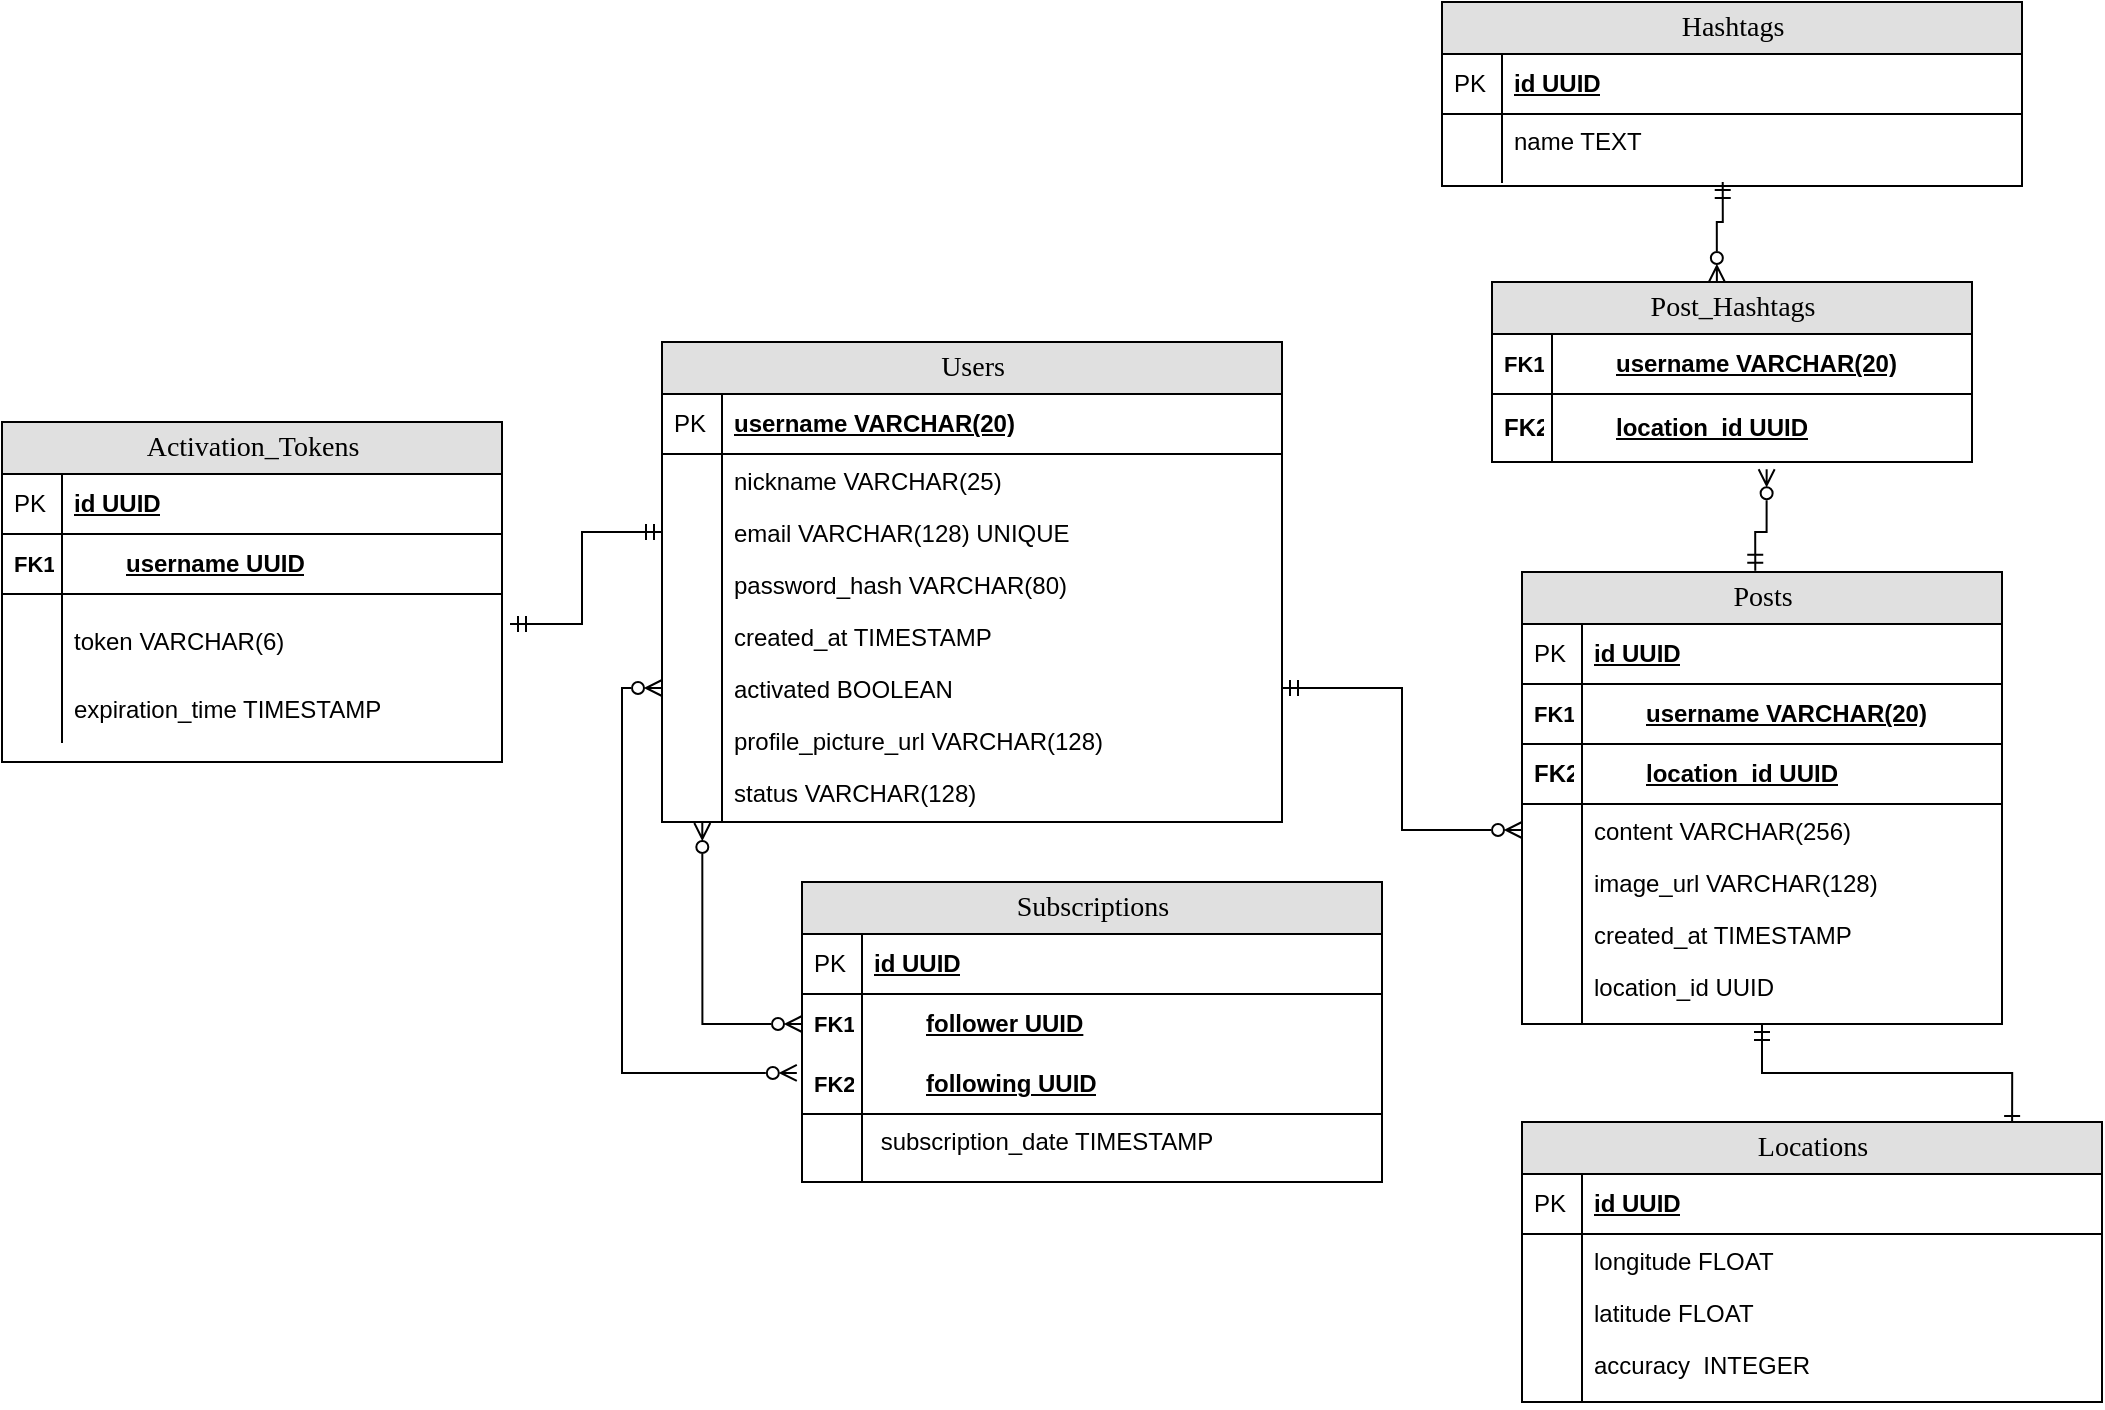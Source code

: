 <mxfile version="23.1.0" type="device">
  <diagram name="Page-1" id="e56a1550-8fbb-45ad-956c-1786394a9013">
    <mxGraphModel dx="2688" dy="772" grid="1" gridSize="10" guides="1" tooltips="1" connect="1" arrows="1" fold="1" page="1" pageScale="1" pageWidth="1100" pageHeight="850" background="none" math="0" shadow="0">
      <root>
        <mxCell id="0" />
        <mxCell id="1" parent="0" />
        <mxCell id="2e49270ec7c68f3f-19" value="Users" style="swimlane;html=1;fontStyle=0;childLayout=stackLayout;horizontal=1;startSize=26;fillColor=#e0e0e0;horizontalStack=0;resizeParent=1;resizeLast=0;collapsible=1;marginBottom=0;swimlaneFillColor=#ffffff;align=center;rounded=0;shadow=0;comic=0;labelBackgroundColor=none;strokeWidth=1;fontFamily=Verdana;fontSize=14" parent="1" vertex="1">
          <mxGeometry x="-770" y="170" width="310" height="240" as="geometry" />
        </mxCell>
        <mxCell id="2e49270ec7c68f3f-20" value="username VARCHAR(20)" style="shape=partialRectangle;top=0;left=0;right=0;bottom=1;html=1;align=left;verticalAlign=middle;fillColor=none;spacingLeft=34;spacingRight=4;whiteSpace=wrap;overflow=hidden;rotatable=0;points=[[0,0.5],[1,0.5]];portConstraint=eastwest;dropTarget=0;fontStyle=5;" parent="2e49270ec7c68f3f-19" vertex="1">
          <mxGeometry y="26" width="310" height="30" as="geometry" />
        </mxCell>
        <mxCell id="2e49270ec7c68f3f-21" value="PK" style="shape=partialRectangle;top=0;left=0;bottom=0;html=1;fillColor=none;align=left;verticalAlign=middle;spacingLeft=4;spacingRight=4;whiteSpace=wrap;overflow=hidden;rotatable=0;points=[];portConstraint=eastwest;part=1;" parent="2e49270ec7c68f3f-20" vertex="1" connectable="0">
          <mxGeometry width="30" height="30" as="geometry" />
        </mxCell>
        <mxCell id="2e49270ec7c68f3f-22" value="nickname VARCHAR(25)" style="shape=partialRectangle;top=0;left=0;right=0;bottom=0;html=1;align=left;verticalAlign=top;fillColor=none;spacingLeft=34;spacingRight=4;whiteSpace=wrap;overflow=hidden;rotatable=0;points=[[0,0.5],[1,0.5]];portConstraint=eastwest;dropTarget=0;" parent="2e49270ec7c68f3f-19" vertex="1">
          <mxGeometry y="56" width="310" height="26" as="geometry" />
        </mxCell>
        <mxCell id="2e49270ec7c68f3f-23" value="" style="shape=partialRectangle;top=0;left=0;bottom=0;html=1;fillColor=none;align=left;verticalAlign=top;spacingLeft=4;spacingRight=4;whiteSpace=wrap;overflow=hidden;rotatable=0;points=[];portConstraint=eastwest;part=1;" parent="2e49270ec7c68f3f-22" vertex="1" connectable="0">
          <mxGeometry width="30" height="26" as="geometry" />
        </mxCell>
        <mxCell id="r4FQFuIpXMzaglDbi3-x-35" value="email VARCHAR(128) UNIQUE" style="shape=partialRectangle;top=0;left=0;right=0;bottom=0;html=1;align=left;verticalAlign=top;fillColor=none;spacingLeft=34;spacingRight=4;whiteSpace=wrap;overflow=hidden;rotatable=0;points=[[0,0.5],[1,0.5]];portConstraint=eastwest;dropTarget=0;" parent="2e49270ec7c68f3f-19" vertex="1">
          <mxGeometry y="82" width="310" height="26" as="geometry" />
        </mxCell>
        <mxCell id="r4FQFuIpXMzaglDbi3-x-36" value="" style="shape=partialRectangle;top=0;left=0;bottom=0;html=1;fillColor=none;align=left;verticalAlign=top;spacingLeft=4;spacingRight=4;whiteSpace=wrap;overflow=hidden;rotatable=0;points=[];portConstraint=eastwest;part=1;" parent="r4FQFuIpXMzaglDbi3-x-35" vertex="1" connectable="0">
          <mxGeometry width="30" height="26" as="geometry" />
        </mxCell>
        <mxCell id="2e49270ec7c68f3f-24" value="password_hash VARCHAR(80)" style="shape=partialRectangle;top=0;left=0;right=0;bottom=0;html=1;align=left;verticalAlign=top;fillColor=none;spacingLeft=34;spacingRight=4;whiteSpace=wrap;overflow=hidden;rotatable=0;points=[[0,0.5],[1,0.5]];portConstraint=eastwest;dropTarget=0;" parent="2e49270ec7c68f3f-19" vertex="1">
          <mxGeometry y="108" width="310" height="26" as="geometry" />
        </mxCell>
        <mxCell id="2e49270ec7c68f3f-25" value="" style="shape=partialRectangle;top=0;left=0;bottom=0;html=1;fillColor=none;align=left;verticalAlign=top;spacingLeft=4;spacingRight=4;whiteSpace=wrap;overflow=hidden;rotatable=0;points=[];portConstraint=eastwest;part=1;" parent="2e49270ec7c68f3f-24" vertex="1" connectable="0">
          <mxGeometry width="30" height="26" as="geometry" />
        </mxCell>
        <mxCell id="r4FQFuIpXMzaglDbi3-x-14" value="created_at TIMESTAMP" style="shape=partialRectangle;top=0;left=0;right=0;bottom=0;html=1;align=left;verticalAlign=top;fillColor=none;spacingLeft=34;spacingRight=4;whiteSpace=wrap;overflow=hidden;rotatable=0;points=[[0,0.5],[1,0.5]];portConstraint=eastwest;dropTarget=0;" parent="2e49270ec7c68f3f-19" vertex="1">
          <mxGeometry y="134" width="310" height="26" as="geometry" />
        </mxCell>
        <mxCell id="r4FQFuIpXMzaglDbi3-x-15" value="" style="shape=partialRectangle;top=0;left=0;bottom=0;html=1;fillColor=none;align=left;verticalAlign=top;spacingLeft=4;spacingRight=4;whiteSpace=wrap;overflow=hidden;rotatable=0;points=[];portConstraint=eastwest;part=1;" parent="r4FQFuIpXMzaglDbi3-x-14" vertex="1" connectable="0">
          <mxGeometry width="30" height="26" as="geometry" />
        </mxCell>
        <mxCell id="r4FQFuIpXMzaglDbi3-x-16" value="activated BOOLEAN" style="shape=partialRectangle;top=0;left=0;right=0;bottom=0;html=1;align=left;verticalAlign=top;fillColor=none;spacingLeft=34;spacingRight=4;whiteSpace=wrap;overflow=hidden;rotatable=0;points=[[0,0.5],[1,0.5]];portConstraint=eastwest;dropTarget=0;" parent="2e49270ec7c68f3f-19" vertex="1">
          <mxGeometry y="160" width="310" height="26" as="geometry" />
        </mxCell>
        <mxCell id="r4FQFuIpXMzaglDbi3-x-17" value="" style="shape=partialRectangle;top=0;left=0;bottom=0;html=1;fillColor=none;align=left;verticalAlign=top;spacingLeft=4;spacingRight=4;whiteSpace=wrap;overflow=hidden;rotatable=0;points=[];portConstraint=eastwest;part=1;" parent="r4FQFuIpXMzaglDbi3-x-16" vertex="1" connectable="0">
          <mxGeometry width="30" height="26" as="geometry" />
        </mxCell>
        <mxCell id="r4FQFuIpXMzaglDbi3-x-58" value="profile_picture_url VARCHAR(128)" style="shape=partialRectangle;top=0;left=0;right=0;bottom=0;html=1;align=left;verticalAlign=top;fillColor=none;spacingLeft=34;spacingRight=4;whiteSpace=wrap;overflow=hidden;rotatable=0;points=[[0,0.5],[1,0.5]];portConstraint=eastwest;dropTarget=0;" parent="2e49270ec7c68f3f-19" vertex="1">
          <mxGeometry y="186" width="310" height="26" as="geometry" />
        </mxCell>
        <mxCell id="r4FQFuIpXMzaglDbi3-x-59" value="" style="shape=partialRectangle;top=0;left=0;bottom=0;html=1;fillColor=none;align=left;verticalAlign=top;spacingLeft=4;spacingRight=4;whiteSpace=wrap;overflow=hidden;rotatable=0;points=[];portConstraint=eastwest;part=1;" parent="r4FQFuIpXMzaglDbi3-x-58" vertex="1" connectable="0">
          <mxGeometry width="30" height="26" as="geometry" />
        </mxCell>
        <mxCell id="4XnMzFEtWS-pIDgTKVr7-1" value="status VARCHAR(128)" style="shape=partialRectangle;top=0;left=0;right=0;bottom=0;html=1;align=left;verticalAlign=top;fillColor=none;spacingLeft=34;spacingRight=4;whiteSpace=wrap;overflow=hidden;rotatable=0;points=[[0,0.5],[1,0.5]];portConstraint=eastwest;dropTarget=0;" parent="2e49270ec7c68f3f-19" vertex="1">
          <mxGeometry y="212" width="310" height="26" as="geometry" />
        </mxCell>
        <mxCell id="4XnMzFEtWS-pIDgTKVr7-2" value="" style="shape=partialRectangle;top=0;left=0;bottom=0;html=1;fillColor=none;align=left;verticalAlign=top;spacingLeft=4;spacingRight=4;whiteSpace=wrap;overflow=hidden;rotatable=0;points=[];portConstraint=eastwest;part=1;" parent="4XnMzFEtWS-pIDgTKVr7-1" vertex="1" connectable="0">
          <mxGeometry width="30" height="26" as="geometry" />
        </mxCell>
        <mxCell id="2e49270ec7c68f3f-28" value="" style="shape=partialRectangle;top=0;left=0;right=0;bottom=0;html=1;align=left;verticalAlign=top;fillColor=none;spacingLeft=34;spacingRight=4;whiteSpace=wrap;overflow=hidden;rotatable=0;points=[[0,0.5],[1,0.5]];portConstraint=eastwest;dropTarget=0;" parent="2e49270ec7c68f3f-19" vertex="1">
          <mxGeometry y="238" width="310" height="2" as="geometry" />
        </mxCell>
        <mxCell id="2e49270ec7c68f3f-29" value="" style="shape=partialRectangle;top=0;left=0;bottom=0;html=1;fillColor=none;align=left;verticalAlign=top;spacingLeft=4;spacingRight=4;whiteSpace=wrap;overflow=hidden;rotatable=0;points=[];portConstraint=eastwest;part=1;" parent="2e49270ec7c68f3f-28" vertex="1" connectable="0">
          <mxGeometry width="30" height="2" as="geometry" />
        </mxCell>
        <mxCell id="4XnMzFEtWS-pIDgTKVr7-20" style="edgeStyle=orthogonalEdgeStyle;rounded=0;orthogonalLoop=1;jettySize=auto;html=1;startArrow=ERmandOne;startFill=0;endArrow=ERmandOne;endFill=0;entryX=0.845;entryY=0.036;entryDx=0;entryDy=0;entryPerimeter=0;" parent="1" source="2e49270ec7c68f3f-30" target="2e49270ec7c68f3f-64" edge="1">
          <mxGeometry relative="1" as="geometry">
            <mxPoint x="-30" y="530" as="targetPoint" />
          </mxGeometry>
        </mxCell>
        <mxCell id="2e49270ec7c68f3f-30" value="Posts" style="swimlane;html=1;fontStyle=0;childLayout=stackLayout;horizontal=1;startSize=26;fillColor=#e0e0e0;horizontalStack=0;resizeParent=1;resizeLast=0;collapsible=1;marginBottom=0;swimlaneFillColor=#ffffff;align=center;rounded=0;shadow=0;comic=0;labelBackgroundColor=none;strokeWidth=1;fontFamily=Verdana;fontSize=14" parent="1" vertex="1">
          <mxGeometry x="-340" y="285" width="240" height="226" as="geometry" />
        </mxCell>
        <mxCell id="r4FQFuIpXMzaglDbi3-x-41" value="id UUID" style="shape=partialRectangle;top=0;left=0;right=0;bottom=1;html=1;align=left;verticalAlign=middle;fillColor=none;spacingLeft=34;spacingRight=4;whiteSpace=wrap;overflow=hidden;rotatable=0;points=[[0,0.5],[1,0.5]];portConstraint=eastwest;dropTarget=0;fontStyle=5;" parent="2e49270ec7c68f3f-30" vertex="1">
          <mxGeometry y="26" width="240" height="30" as="geometry" />
        </mxCell>
        <mxCell id="r4FQFuIpXMzaglDbi3-x-42" value="PK" style="shape=partialRectangle;top=0;left=0;bottom=0;html=1;fillColor=none;align=left;verticalAlign=middle;spacingLeft=4;spacingRight=4;whiteSpace=wrap;overflow=hidden;rotatable=0;points=[];portConstraint=eastwest;part=1;" parent="r4FQFuIpXMzaglDbi3-x-41" vertex="1" connectable="0">
          <mxGeometry width="30" height="30" as="geometry" />
        </mxCell>
        <mxCell id="r4FQFuIpXMzaglDbi3-x-51" value="username VARCHAR(20)" style="shape=partialRectangle;top=0;left=0;right=0;bottom=1;html=1;align=left;verticalAlign=middle;fillColor=none;spacingLeft=60;spacingRight=4;whiteSpace=wrap;overflow=hidden;rotatable=0;points=[[0,0.5],[1,0.5]];portConstraint=eastwest;dropTarget=0;fontStyle=5;perimeterSpacing=2;" parent="2e49270ec7c68f3f-30" vertex="1">
          <mxGeometry y="56" width="240" height="30" as="geometry" />
        </mxCell>
        <mxCell id="r4FQFuIpXMzaglDbi3-x-52" value="&lt;font style=&quot;font-size: 11px;&quot;&gt;FK1&lt;/font&gt;" style="shape=partialRectangle;fontStyle=1;top=0;left=0;bottom=0;html=1;fillColor=none;align=left;verticalAlign=middle;spacingLeft=4;spacingRight=4;whiteSpace=wrap;overflow=hidden;rotatable=0;points=[];portConstraint=eastwest;part=1;" parent="r4FQFuIpXMzaglDbi3-x-51" vertex="1" connectable="0">
          <mxGeometry width="30" height="30" as="geometry" />
        </mxCell>
        <mxCell id="4XnMzFEtWS-pIDgTKVr7-13" value="location_id UUID" style="shape=partialRectangle;top=0;left=0;right=0;bottom=1;html=1;align=left;verticalAlign=middle;fillColor=none;spacingLeft=60;spacingRight=4;whiteSpace=wrap;overflow=hidden;rotatable=0;points=[[0,0.5],[1,0.5]];portConstraint=eastwest;dropTarget=0;fontStyle=5;perimeterSpacing=2;" parent="2e49270ec7c68f3f-30" vertex="1">
          <mxGeometry y="86" width="240" height="30" as="geometry" />
        </mxCell>
        <mxCell id="4XnMzFEtWS-pIDgTKVr7-14" value="FK2" style="shape=partialRectangle;fontStyle=1;top=0;left=0;bottom=0;html=1;fillColor=none;align=left;verticalAlign=middle;spacingLeft=4;spacingRight=4;whiteSpace=wrap;overflow=hidden;rotatable=0;points=[];portConstraint=eastwest;part=1;" parent="4XnMzFEtWS-pIDgTKVr7-13" vertex="1" connectable="0">
          <mxGeometry width="30" height="30" as="geometry" />
        </mxCell>
        <mxCell id="2e49270ec7c68f3f-35" value="content VARCHAR(256)" style="shape=partialRectangle;top=0;left=0;right=0;bottom=0;html=1;align=left;verticalAlign=top;fillColor=none;spacingLeft=34;spacingRight=4;whiteSpace=wrap;overflow=hidden;rotatable=0;points=[[0,0.5],[1,0.5]];portConstraint=eastwest;dropTarget=0;" parent="2e49270ec7c68f3f-30" vertex="1">
          <mxGeometry y="116" width="240" height="26" as="geometry" />
        </mxCell>
        <mxCell id="2e49270ec7c68f3f-36" value="" style="shape=partialRectangle;top=0;left=0;bottom=0;html=1;fillColor=none;align=left;verticalAlign=top;spacingLeft=4;spacingRight=4;whiteSpace=wrap;overflow=hidden;rotatable=0;points=[];portConstraint=eastwest;part=1;" parent="2e49270ec7c68f3f-35" vertex="1" connectable="0">
          <mxGeometry width="30" height="26" as="geometry" />
        </mxCell>
        <mxCell id="2e49270ec7c68f3f-37" value="image_url VARCHAR(128)" style="shape=partialRectangle;top=0;left=0;right=0;bottom=0;html=1;align=left;verticalAlign=top;fillColor=none;spacingLeft=34;spacingRight=4;whiteSpace=wrap;overflow=hidden;rotatable=0;points=[[0,0.5],[1,0.5]];portConstraint=eastwest;dropTarget=0;" parent="2e49270ec7c68f3f-30" vertex="1">
          <mxGeometry y="142" width="240" height="26" as="geometry" />
        </mxCell>
        <mxCell id="2e49270ec7c68f3f-38" value="" style="shape=partialRectangle;top=0;left=0;bottom=0;html=1;fillColor=none;align=left;verticalAlign=top;spacingLeft=4;spacingRight=4;whiteSpace=wrap;overflow=hidden;rotatable=0;points=[];portConstraint=eastwest;part=1;" parent="2e49270ec7c68f3f-37" vertex="1" connectable="0">
          <mxGeometry width="30" height="26" as="geometry" />
        </mxCell>
        <mxCell id="r4FQFuIpXMzaglDbi3-x-60" value="created_at TIMESTAMP" style="shape=partialRectangle;top=0;left=0;right=0;bottom=0;html=1;align=left;verticalAlign=top;fillColor=none;spacingLeft=34;spacingRight=4;whiteSpace=wrap;overflow=hidden;rotatable=0;points=[[0,0.5],[1,0.5]];portConstraint=eastwest;dropTarget=0;" parent="2e49270ec7c68f3f-30" vertex="1">
          <mxGeometry y="168" width="240" height="26" as="geometry" />
        </mxCell>
        <mxCell id="r4FQFuIpXMzaglDbi3-x-61" value="" style="shape=partialRectangle;top=0;left=0;bottom=0;html=1;fillColor=none;align=left;verticalAlign=top;spacingLeft=4;spacingRight=4;whiteSpace=wrap;overflow=hidden;rotatable=0;points=[];portConstraint=eastwest;part=1;" parent="r4FQFuIpXMzaglDbi3-x-60" vertex="1" connectable="0">
          <mxGeometry width="30" height="26" as="geometry" />
        </mxCell>
        <mxCell id="2e49270ec7c68f3f-39" value="location_id UUID" style="shape=partialRectangle;top=0;left=0;right=0;bottom=0;html=1;align=left;verticalAlign=top;fillColor=none;spacingLeft=34;spacingRight=4;whiteSpace=wrap;overflow=hidden;rotatable=0;points=[[0,0.5],[1,0.5]];portConstraint=eastwest;dropTarget=0;" parent="2e49270ec7c68f3f-30" vertex="1">
          <mxGeometry y="194" width="240" height="32" as="geometry" />
        </mxCell>
        <mxCell id="2e49270ec7c68f3f-40" value="" style="shape=partialRectangle;top=0;left=0;bottom=0;html=1;fillColor=none;align=left;verticalAlign=top;spacingLeft=4;spacingRight=4;whiteSpace=wrap;overflow=hidden;rotatable=0;points=[];portConstraint=eastwest;part=1;" parent="2e49270ec7c68f3f-39" vertex="1" connectable="0">
          <mxGeometry width="30" height="32" as="geometry" />
        </mxCell>
        <mxCell id="2e49270ec7c68f3f-48" value="Subscriptions" style="swimlane;html=1;fontStyle=0;childLayout=stackLayout;horizontal=1;startSize=26;fillColor=#e0e0e0;horizontalStack=0;resizeParent=1;resizeLast=0;collapsible=1;marginBottom=0;swimlaneFillColor=#ffffff;align=center;rounded=0;shadow=0;comic=0;labelBackgroundColor=none;strokeWidth=1;fontFamily=Verdana;fontSize=14" parent="1" vertex="1">
          <mxGeometry x="-700" y="440" width="290" height="150" as="geometry" />
        </mxCell>
        <mxCell id="r4FQFuIpXMzaglDbi3-x-47" value="id UUID" style="shape=partialRectangle;top=0;left=0;right=0;bottom=1;html=1;align=left;verticalAlign=middle;fillColor=none;spacingLeft=34;spacingRight=4;whiteSpace=wrap;overflow=hidden;rotatable=0;points=[[0,0.5],[1,0.5]];portConstraint=eastwest;dropTarget=0;fontStyle=5;" parent="2e49270ec7c68f3f-48" vertex="1">
          <mxGeometry y="26" width="290" height="30" as="geometry" />
        </mxCell>
        <mxCell id="r4FQFuIpXMzaglDbi3-x-48" value="PK" style="shape=partialRectangle;top=0;left=0;bottom=0;html=1;fillColor=none;align=left;verticalAlign=middle;spacingLeft=4;spacingRight=4;whiteSpace=wrap;overflow=hidden;rotatable=0;points=[];portConstraint=eastwest;part=1;" parent="r4FQFuIpXMzaglDbi3-x-47" vertex="1" connectable="0">
          <mxGeometry width="30" height="30" as="geometry" />
        </mxCell>
        <mxCell id="r4FQFuIpXMzaglDbi3-x-25" value="follower UUID" style="shape=partialRectangle;top=0;left=0;right=0;bottom=1;html=1;align=left;verticalAlign=middle;fillColor=none;spacingLeft=60;spacingRight=4;whiteSpace=wrap;overflow=hidden;rotatable=0;points=[[0,0.5],[1,0.5]];portConstraint=eastwest;dropTarget=0;fontStyle=5;strokeColor=none;" parent="2e49270ec7c68f3f-48" vertex="1">
          <mxGeometry y="56" width="290" height="30" as="geometry" />
        </mxCell>
        <mxCell id="r4FQFuIpXMzaglDbi3-x-26" value="&lt;font style=&quot;font-size: 11px;&quot;&gt;FK1&lt;/font&gt;" style="shape=partialRectangle;fontStyle=1;top=0;left=0;bottom=0;html=1;fillColor=none;align=left;verticalAlign=middle;spacingLeft=4;spacingRight=4;whiteSpace=wrap;overflow=hidden;rotatable=0;points=[];portConstraint=eastwest;part=1;" parent="r4FQFuIpXMzaglDbi3-x-25" vertex="1" connectable="0">
          <mxGeometry width="30" height="30" as="geometry" />
        </mxCell>
        <mxCell id="4XnMzFEtWS-pIDgTKVr7-5" value="following UUID" style="shape=partialRectangle;top=0;left=0;right=0;bottom=1;html=1;align=left;verticalAlign=middle;fillColor=none;spacingLeft=60;spacingRight=4;whiteSpace=wrap;overflow=hidden;rotatable=0;points=[[0,0.5],[1,0.5]];portConstraint=eastwest;dropTarget=0;fontStyle=5;perimeterSpacing=2;" parent="2e49270ec7c68f3f-48" vertex="1">
          <mxGeometry y="86" width="290" height="30" as="geometry" />
        </mxCell>
        <mxCell id="4XnMzFEtWS-pIDgTKVr7-6" value="&lt;font style=&quot;font-size: 11px;&quot;&gt;FK2&lt;/font&gt;" style="shape=partialRectangle;fontStyle=1;top=0;left=0;bottom=0;html=1;fillColor=none;align=left;verticalAlign=middle;spacingLeft=4;spacingRight=4;whiteSpace=wrap;overflow=hidden;rotatable=0;points=[];portConstraint=eastwest;part=1;" parent="4XnMzFEtWS-pIDgTKVr7-5" vertex="1" connectable="0">
          <mxGeometry width="30" height="30" as="geometry" />
        </mxCell>
        <mxCell id="4XnMzFEtWS-pIDgTKVr7-3" value="&amp;nbsp;subscription_date TIMESTAMP" style="shape=partialRectangle;top=0;left=0;right=0;bottom=0;html=1;align=left;verticalAlign=top;fillColor=none;spacingLeft=34;spacingRight=4;whiteSpace=wrap;overflow=hidden;rotatable=0;points=[[0,0.5],[1,0.5]];portConstraint=eastwest;dropTarget=0;" parent="2e49270ec7c68f3f-48" vertex="1">
          <mxGeometry y="116" width="290" height="34" as="geometry" />
        </mxCell>
        <mxCell id="4XnMzFEtWS-pIDgTKVr7-4" value="" style="shape=partialRectangle;top=0;left=0;bottom=0;html=1;fillColor=none;align=left;verticalAlign=top;spacingLeft=4;spacingRight=4;whiteSpace=wrap;overflow=hidden;rotatable=0;points=[];portConstraint=eastwest;part=1;" parent="4XnMzFEtWS-pIDgTKVr7-3" vertex="1" connectable="0">
          <mxGeometry width="30" height="34" as="geometry" />
        </mxCell>
        <mxCell id="2e49270ec7c68f3f-64" value="Locations" style="swimlane;html=1;fontStyle=0;childLayout=stackLayout;horizontal=1;startSize=26;fillColor=#e0e0e0;horizontalStack=0;resizeParent=1;resizeLast=0;collapsible=1;marginBottom=0;swimlaneFillColor=#ffffff;align=center;rounded=0;shadow=0;comic=0;labelBackgroundColor=none;strokeWidth=1;fontFamily=Verdana;fontSize=14" parent="1" vertex="1">
          <mxGeometry x="-340" y="560" width="290" height="140" as="geometry" />
        </mxCell>
        <mxCell id="2e49270ec7c68f3f-31" value="id UUID" style="shape=partialRectangle;top=0;left=0;right=0;bottom=1;html=1;align=left;verticalAlign=middle;fillColor=none;spacingLeft=34;spacingRight=4;whiteSpace=wrap;overflow=hidden;rotatable=0;points=[[0,0.5],[1,0.5]];portConstraint=eastwest;dropTarget=0;fontStyle=5;" parent="2e49270ec7c68f3f-64" vertex="1">
          <mxGeometry y="26" width="290" height="30" as="geometry" />
        </mxCell>
        <mxCell id="2e49270ec7c68f3f-32" value="PK" style="shape=partialRectangle;top=0;left=0;bottom=0;html=1;fillColor=none;align=left;verticalAlign=middle;spacingLeft=4;spacingRight=4;whiteSpace=wrap;overflow=hidden;rotatable=0;points=[];portConstraint=eastwest;part=1;" parent="2e49270ec7c68f3f-31" vertex="1" connectable="0">
          <mxGeometry width="30" height="30" as="geometry" />
        </mxCell>
        <mxCell id="r4FQFuIpXMzaglDbi3-x-53" value="longitude FLOAT" style="shape=partialRectangle;top=0;left=0;right=0;bottom=0;html=1;align=left;verticalAlign=top;fillColor=none;spacingLeft=34;spacingRight=4;whiteSpace=wrap;overflow=hidden;rotatable=0;points=[[0,0.5],[1,0.5]];portConstraint=eastwest;dropTarget=0;" parent="2e49270ec7c68f3f-64" vertex="1">
          <mxGeometry y="56" width="290" height="26" as="geometry" />
        </mxCell>
        <mxCell id="r4FQFuIpXMzaglDbi3-x-54" value="" style="shape=partialRectangle;top=0;left=0;bottom=0;html=1;fillColor=none;align=left;verticalAlign=top;spacingLeft=4;spacingRight=4;whiteSpace=wrap;overflow=hidden;rotatable=0;points=[];portConstraint=eastwest;part=1;" parent="r4FQFuIpXMzaglDbi3-x-53" vertex="1" connectable="0">
          <mxGeometry width="30" height="26" as="geometry" />
        </mxCell>
        <mxCell id="4XnMzFEtWS-pIDgTKVr7-11" value="latitude FLOAT" style="shape=partialRectangle;top=0;left=0;right=0;bottom=0;html=1;align=left;verticalAlign=top;fillColor=none;spacingLeft=34;spacingRight=4;whiteSpace=wrap;overflow=hidden;rotatable=0;points=[[0,0.5],[1,0.5]];portConstraint=eastwest;dropTarget=0;" parent="2e49270ec7c68f3f-64" vertex="1">
          <mxGeometry y="82" width="290" height="26" as="geometry" />
        </mxCell>
        <mxCell id="4XnMzFEtWS-pIDgTKVr7-12" value="" style="shape=partialRectangle;top=0;left=0;bottom=0;html=1;fillColor=none;align=left;verticalAlign=top;spacingLeft=4;spacingRight=4;whiteSpace=wrap;overflow=hidden;rotatable=0;points=[];portConstraint=eastwest;part=1;" parent="4XnMzFEtWS-pIDgTKVr7-11" vertex="1" connectable="0">
          <mxGeometry width="30" height="26" as="geometry" />
        </mxCell>
        <mxCell id="r4FQFuIpXMzaglDbi3-x-56" value="accuracy&amp;nbsp; INTEGER" style="shape=partialRectangle;top=0;left=0;right=0;bottom=0;html=1;align=left;verticalAlign=top;fillColor=none;spacingLeft=34;spacingRight=4;whiteSpace=wrap;overflow=hidden;rotatable=0;points=[[0,0.5],[1,0.5]];portConstraint=eastwest;dropTarget=0;" parent="2e49270ec7c68f3f-64" vertex="1">
          <mxGeometry y="108" width="290" height="32" as="geometry" />
        </mxCell>
        <mxCell id="r4FQFuIpXMzaglDbi3-x-57" value="" style="shape=partialRectangle;top=0;left=0;bottom=0;html=1;fillColor=none;align=left;verticalAlign=top;spacingLeft=4;spacingRight=4;whiteSpace=wrap;overflow=hidden;rotatable=0;points=[];portConstraint=eastwest;part=1;" parent="r4FQFuIpXMzaglDbi3-x-56" vertex="1" connectable="0">
          <mxGeometry width="30" height="32" as="geometry" />
        </mxCell>
        <mxCell id="2e49270ec7c68f3f-80" value="Activation_Tokens" style="swimlane;html=1;fontStyle=0;childLayout=stackLayout;horizontal=1;startSize=26;fillColor=#e0e0e0;horizontalStack=0;resizeParent=1;resizeLast=0;collapsible=1;marginBottom=0;swimlaneFillColor=#ffffff;align=center;rounded=0;shadow=0;comic=0;labelBackgroundColor=none;strokeWidth=1;fontFamily=Verdana;fontSize=14" parent="1" vertex="1">
          <mxGeometry x="-1100" y="210" width="250" height="170" as="geometry" />
        </mxCell>
        <mxCell id="r4FQFuIpXMzaglDbi3-x-43" value="id UUID" style="shape=partialRectangle;top=0;left=0;right=0;bottom=1;html=1;align=left;verticalAlign=middle;fillColor=none;spacingLeft=34;spacingRight=4;whiteSpace=wrap;overflow=hidden;rotatable=0;points=[[0,0.5],[1,0.5]];portConstraint=eastwest;dropTarget=0;fontStyle=5;" parent="2e49270ec7c68f3f-80" vertex="1">
          <mxGeometry y="26" width="250" height="30" as="geometry" />
        </mxCell>
        <mxCell id="r4FQFuIpXMzaglDbi3-x-44" value="PK" style="shape=partialRectangle;top=0;left=0;bottom=0;html=1;fillColor=none;align=left;verticalAlign=middle;spacingLeft=4;spacingRight=4;whiteSpace=wrap;overflow=hidden;rotatable=0;points=[];portConstraint=eastwest;part=1;" parent="r4FQFuIpXMzaglDbi3-x-43" vertex="1" connectable="0">
          <mxGeometry width="30" height="30" as="geometry" />
        </mxCell>
        <mxCell id="4XnMzFEtWS-pIDgTKVr7-8" value="username UUID" style="shape=partialRectangle;top=0;left=0;right=0;bottom=1;html=1;align=left;verticalAlign=middle;fillColor=none;spacingLeft=60;spacingRight=4;whiteSpace=wrap;overflow=hidden;rotatable=0;points=[[0,0.5],[1,0.5]];portConstraint=eastwest;dropTarget=0;fontStyle=5;perimeterSpacing=2;" parent="2e49270ec7c68f3f-80" vertex="1">
          <mxGeometry y="56" width="250" height="30" as="geometry" />
        </mxCell>
        <mxCell id="4XnMzFEtWS-pIDgTKVr7-9" value="&lt;font style=&quot;font-size: 11px;&quot;&gt;FK1&lt;/font&gt;" style="shape=partialRectangle;fontStyle=1;top=0;left=0;bottom=0;html=1;fillColor=none;align=left;verticalAlign=middle;spacingLeft=4;spacingRight=4;whiteSpace=wrap;overflow=hidden;rotatable=0;points=[];portConstraint=eastwest;part=1;" parent="4XnMzFEtWS-pIDgTKVr7-8" vertex="1" connectable="0">
          <mxGeometry width="30" height="30" as="geometry" />
        </mxCell>
        <mxCell id="2e49270ec7c68f3f-89" value="" style="shape=partialRectangle;top=0;left=0;right=0;bottom=0;html=1;align=left;verticalAlign=top;fillColor=none;spacingLeft=34;spacingRight=4;whiteSpace=wrap;overflow=hidden;rotatable=0;points=[[0,0.5],[1,0.5]];portConstraint=eastwest;dropTarget=0;" parent="2e49270ec7c68f3f-80" vertex="1">
          <mxGeometry y="86" width="250" height="10" as="geometry" />
        </mxCell>
        <mxCell id="2e49270ec7c68f3f-90" value="" style="shape=partialRectangle;top=0;left=0;bottom=0;html=1;fillColor=none;align=left;verticalAlign=top;spacingLeft=4;spacingRight=4;whiteSpace=wrap;overflow=hidden;rotatable=0;points=[];portConstraint=eastwest;part=1;" parent="2e49270ec7c68f3f-89" vertex="1" connectable="0">
          <mxGeometry width="30" height="10" as="geometry" />
        </mxCell>
        <mxCell id="4XnMzFEtWS-pIDgTKVr7-17" value="token VARCHAR(6)" style="shape=partialRectangle;top=0;left=0;right=0;bottom=0;html=1;align=left;verticalAlign=top;fillColor=none;spacingLeft=34;spacingRight=4;whiteSpace=wrap;overflow=hidden;rotatable=0;points=[[0,0.5],[1,0.5]];portConstraint=eastwest;dropTarget=0;" parent="2e49270ec7c68f3f-80" vertex="1">
          <mxGeometry y="96" width="250" height="34" as="geometry" />
        </mxCell>
        <mxCell id="4XnMzFEtWS-pIDgTKVr7-18" value="" style="shape=partialRectangle;top=0;left=0;bottom=0;html=1;fillColor=none;align=left;verticalAlign=top;spacingLeft=4;spacingRight=4;whiteSpace=wrap;overflow=hidden;rotatable=0;points=[];portConstraint=eastwest;part=1;" parent="4XnMzFEtWS-pIDgTKVr7-17" vertex="1" connectable="0">
          <mxGeometry width="30" height="34" as="geometry" />
        </mxCell>
        <mxCell id="2e49270ec7c68f3f-87" value="expiration_time TIMESTAMP" style="shape=partialRectangle;top=0;left=0;right=0;bottom=0;html=1;align=left;verticalAlign=top;fillColor=none;spacingLeft=34;spacingRight=4;whiteSpace=wrap;overflow=hidden;rotatable=0;points=[[0,0.5],[1,0.5]];portConstraint=eastwest;dropTarget=0;" parent="2e49270ec7c68f3f-80" vertex="1">
          <mxGeometry y="130" width="250" height="30" as="geometry" />
        </mxCell>
        <mxCell id="2e49270ec7c68f3f-88" value="" style="shape=partialRectangle;top=0;left=0;bottom=0;html=1;fillColor=none;align=left;verticalAlign=top;spacingLeft=4;spacingRight=4;whiteSpace=wrap;overflow=hidden;rotatable=0;points=[];portConstraint=eastwest;part=1;" parent="2e49270ec7c68f3f-87" vertex="1" connectable="0">
          <mxGeometry width="30" height="30" as="geometry" />
        </mxCell>
        <mxCell id="r4FQFuIpXMzaglDbi3-x-21" style="edgeStyle=orthogonalEdgeStyle;rounded=0;orthogonalLoop=1;jettySize=auto;html=1;entryX=-0.002;entryY=0.338;entryDx=0;entryDy=0;endArrow=ERzeroToMany;endFill=0;startArrow=ERzeroToMany;startFill=0;exitX=0;exitY=0.5;exitDx=0;exitDy=0;entryPerimeter=0;" parent="1" source="r4FQFuIpXMzaglDbi3-x-16" target="4XnMzFEtWS-pIDgTKVr7-5" edge="1">
          <mxGeometry relative="1" as="geometry" />
        </mxCell>
        <mxCell id="r4FQFuIpXMzaglDbi3-x-34" style="edgeStyle=orthogonalEdgeStyle;rounded=0;orthogonalLoop=1;jettySize=auto;html=1;entryX=0;entryY=0.5;entryDx=0;entryDy=0;endArrow=ERzeroToMany;endFill=0;startArrow=ERmandOne;startFill=0;" parent="1" source="r4FQFuIpXMzaglDbi3-x-16" target="2e49270ec7c68f3f-35" edge="1">
          <mxGeometry relative="1" as="geometry" />
        </mxCell>
        <mxCell id="4XnMzFEtWS-pIDgTKVr7-7" style="edgeStyle=orthogonalEdgeStyle;rounded=0;orthogonalLoop=1;jettySize=auto;html=1;entryX=0;entryY=0.5;entryDx=0;entryDy=0;endArrow=ERzeroToMany;endFill=0;startArrow=ERzeroToMany;startFill=0;exitX=0.065;exitY=1.25;exitDx=0;exitDy=0;exitPerimeter=0;" parent="1" source="2e49270ec7c68f3f-28" target="r4FQFuIpXMzaglDbi3-x-25" edge="1">
          <mxGeometry relative="1" as="geometry">
            <mxPoint x="-760" y="353" as="sourcePoint" />
            <mxPoint x="-693" y="545" as="targetPoint" />
          </mxGeometry>
        </mxCell>
        <mxCell id="4XnMzFEtWS-pIDgTKVr7-22" style="edgeStyle=orthogonalEdgeStyle;rounded=0;orthogonalLoop=1;jettySize=auto;html=1;startArrow=ERmandOne;startFill=0;endArrow=ERmandOne;endFill=0;entryX=0;entryY=0.5;entryDx=0;entryDy=0;exitX=1.016;exitY=1.5;exitDx=0;exitDy=0;exitPerimeter=0;" parent="1" source="2e49270ec7c68f3f-89" target="r4FQFuIpXMzaglDbi3-x-35" edge="1">
          <mxGeometry relative="1" as="geometry">
            <mxPoint x="-960" y="496" as="sourcePoint" />
            <mxPoint x="-835" y="550" as="targetPoint" />
          </mxGeometry>
        </mxCell>
        <mxCell id="4XnMzFEtWS-pIDgTKVr7-23" value="Hashtags" style="swimlane;html=1;fontStyle=0;childLayout=stackLayout;horizontal=1;startSize=26;fillColor=#e0e0e0;horizontalStack=0;resizeParent=1;resizeLast=0;collapsible=1;marginBottom=0;swimlaneFillColor=#ffffff;align=center;rounded=0;shadow=0;comic=0;labelBackgroundColor=none;strokeWidth=1;fontFamily=Verdana;fontSize=14" parent="1" vertex="1">
          <mxGeometry x="-380" width="290" height="92" as="geometry" />
        </mxCell>
        <mxCell id="4XnMzFEtWS-pIDgTKVr7-24" value="id UUID" style="shape=partialRectangle;top=0;left=0;right=0;bottom=1;html=1;align=left;verticalAlign=middle;fillColor=none;spacingLeft=34;spacingRight=4;whiteSpace=wrap;overflow=hidden;rotatable=0;points=[[0,0.5],[1,0.5]];portConstraint=eastwest;dropTarget=0;fontStyle=5;" parent="4XnMzFEtWS-pIDgTKVr7-23" vertex="1">
          <mxGeometry y="26" width="290" height="30" as="geometry" />
        </mxCell>
        <mxCell id="4XnMzFEtWS-pIDgTKVr7-25" value="PK" style="shape=partialRectangle;top=0;left=0;bottom=0;html=1;fillColor=none;align=left;verticalAlign=middle;spacingLeft=4;spacingRight=4;whiteSpace=wrap;overflow=hidden;rotatable=0;points=[];portConstraint=eastwest;part=1;" parent="4XnMzFEtWS-pIDgTKVr7-24" vertex="1" connectable="0">
          <mxGeometry width="30" height="30" as="geometry" />
        </mxCell>
        <mxCell id="4XnMzFEtWS-pIDgTKVr7-26" value="name TEXT" style="shape=partialRectangle;top=0;left=0;right=0;bottom=0;html=1;align=left;verticalAlign=top;fillColor=none;spacingLeft=34;spacingRight=4;whiteSpace=wrap;overflow=hidden;rotatable=0;points=[[0,0.5],[1,0.5]];portConstraint=eastwest;dropTarget=0;" parent="4XnMzFEtWS-pIDgTKVr7-23" vertex="1">
          <mxGeometry y="56" width="290" height="34" as="geometry" />
        </mxCell>
        <mxCell id="4XnMzFEtWS-pIDgTKVr7-27" value="" style="shape=partialRectangle;top=0;left=0;bottom=0;html=1;fillColor=none;align=left;verticalAlign=top;spacingLeft=4;spacingRight=4;whiteSpace=wrap;overflow=hidden;rotatable=0;points=[];portConstraint=eastwest;part=1;" parent="4XnMzFEtWS-pIDgTKVr7-26" vertex="1" connectable="0">
          <mxGeometry width="30" height="34" as="geometry" />
        </mxCell>
        <mxCell id="4XnMzFEtWS-pIDgTKVr7-30" value="" style="shape=partialRectangle;top=0;left=0;right=0;bottom=0;html=1;align=left;verticalAlign=top;fillColor=none;spacingLeft=34;spacingRight=4;whiteSpace=wrap;overflow=hidden;rotatable=0;points=[[0,0.5],[1,0.5]];portConstraint=eastwest;dropTarget=0;" parent="4XnMzFEtWS-pIDgTKVr7-23" vertex="1">
          <mxGeometry y="90" width="290" as="geometry" />
        </mxCell>
        <mxCell id="4XnMzFEtWS-pIDgTKVr7-31" value="" style="shape=partialRectangle;top=0;left=0;bottom=0;html=1;fillColor=none;align=left;verticalAlign=top;spacingLeft=4;spacingRight=4;whiteSpace=wrap;overflow=hidden;rotatable=0;points=[];portConstraint=eastwest;part=1;" parent="4XnMzFEtWS-pIDgTKVr7-30" vertex="1" connectable="0">
          <mxGeometry width="30" as="geometry" />
        </mxCell>
        <mxCell id="4XnMzFEtWS-pIDgTKVr7-39" value="Post_Hashtags" style="swimlane;html=1;fontStyle=0;childLayout=stackLayout;horizontal=1;startSize=26;fillColor=#e0e0e0;horizontalStack=0;resizeParent=1;resizeLast=0;collapsible=1;marginBottom=0;swimlaneFillColor=#ffffff;align=center;rounded=0;shadow=0;comic=0;labelBackgroundColor=none;strokeWidth=1;fontFamily=Verdana;fontSize=14" parent="1" vertex="1">
          <mxGeometry x="-355" y="140" width="240" height="90" as="geometry" />
        </mxCell>
        <mxCell id="4XnMzFEtWS-pIDgTKVr7-42" value="username VARCHAR(20)" style="shape=partialRectangle;top=0;left=0;right=0;bottom=1;html=1;align=left;verticalAlign=middle;fillColor=none;spacingLeft=60;spacingRight=4;whiteSpace=wrap;overflow=hidden;rotatable=0;points=[[0,0.5],[1,0.5]];portConstraint=eastwest;dropTarget=0;fontStyle=5;perimeterSpacing=2;" parent="4XnMzFEtWS-pIDgTKVr7-39" vertex="1">
          <mxGeometry y="26" width="240" height="30" as="geometry" />
        </mxCell>
        <mxCell id="4XnMzFEtWS-pIDgTKVr7-43" value="&lt;font style=&quot;font-size: 11px;&quot;&gt;FK1&lt;/font&gt;" style="shape=partialRectangle;fontStyle=1;top=0;left=0;bottom=0;html=1;fillColor=none;align=left;verticalAlign=middle;spacingLeft=4;spacingRight=4;whiteSpace=wrap;overflow=hidden;rotatable=0;points=[];portConstraint=eastwest;part=1;" parent="4XnMzFEtWS-pIDgTKVr7-42" vertex="1" connectable="0">
          <mxGeometry width="30" height="30" as="geometry" />
        </mxCell>
        <mxCell id="4XnMzFEtWS-pIDgTKVr7-44" value="location_id UUID" style="shape=partialRectangle;top=0;left=0;right=0;bottom=1;html=1;align=left;verticalAlign=middle;fillColor=none;spacingLeft=60;spacingRight=4;whiteSpace=wrap;overflow=hidden;rotatable=0;points=[[0,0.5],[1,0.5]];portConstraint=eastwest;dropTarget=0;fontStyle=5;perimeterSpacing=2;" parent="4XnMzFEtWS-pIDgTKVr7-39" vertex="1">
          <mxGeometry y="56" width="240" height="34" as="geometry" />
        </mxCell>
        <mxCell id="4XnMzFEtWS-pIDgTKVr7-45" value="FK2" style="shape=partialRectangle;fontStyle=1;top=0;left=0;bottom=0;html=1;fillColor=none;align=left;verticalAlign=middle;spacingLeft=4;spacingRight=4;whiteSpace=wrap;overflow=hidden;rotatable=0;points=[];portConstraint=eastwest;part=1;" parent="4XnMzFEtWS-pIDgTKVr7-44" vertex="1" connectable="0">
          <mxGeometry width="30" height="34" as="geometry" />
        </mxCell>
        <mxCell id="4XnMzFEtWS-pIDgTKVr7-56" style="edgeStyle=orthogonalEdgeStyle;rounded=0;orthogonalLoop=1;jettySize=auto;html=1;endArrow=ERzeroToMany;endFill=0;startArrow=ERmandOne;startFill=0;exitX=0.486;exitY=-0.003;exitDx=0;exitDy=0;exitPerimeter=0;entryX=0.571;entryY=1.042;entryDx=0;entryDy=0;entryPerimeter=0;" parent="1" source="2e49270ec7c68f3f-30" target="4XnMzFEtWS-pIDgTKVr7-44" edge="1">
          <mxGeometry relative="1" as="geometry">
            <mxPoint x="-40" y="240" as="sourcePoint" />
            <mxPoint x="-210" y="265" as="targetPoint" />
            <Array as="points">
              <mxPoint x="-223" y="265" />
              <mxPoint x="-218" y="265" />
            </Array>
          </mxGeometry>
        </mxCell>
        <mxCell id="4XnMzFEtWS-pIDgTKVr7-59" style="edgeStyle=orthogonalEdgeStyle;rounded=0;orthogonalLoop=1;jettySize=auto;html=1;endArrow=ERzeroToMany;endFill=0;startArrow=ERmandOne;startFill=0;entryX=0.562;entryY=-0.013;entryDx=0;entryDy=0;entryPerimeter=0;exitX=0.484;exitY=0;exitDx=0;exitDy=0;exitPerimeter=0;" parent="1" source="4XnMzFEtWS-pIDgTKVr7-30" edge="1">
          <mxGeometry relative="1" as="geometry">
            <mxPoint x="-70" y="110" as="sourcePoint" />
            <mxPoint x="-242.56" y="140" as="targetPoint" />
            <Array as="points">
              <mxPoint x="-240" y="110" />
              <mxPoint x="-243" y="110" />
            </Array>
          </mxGeometry>
        </mxCell>
      </root>
    </mxGraphModel>
  </diagram>
</mxfile>
